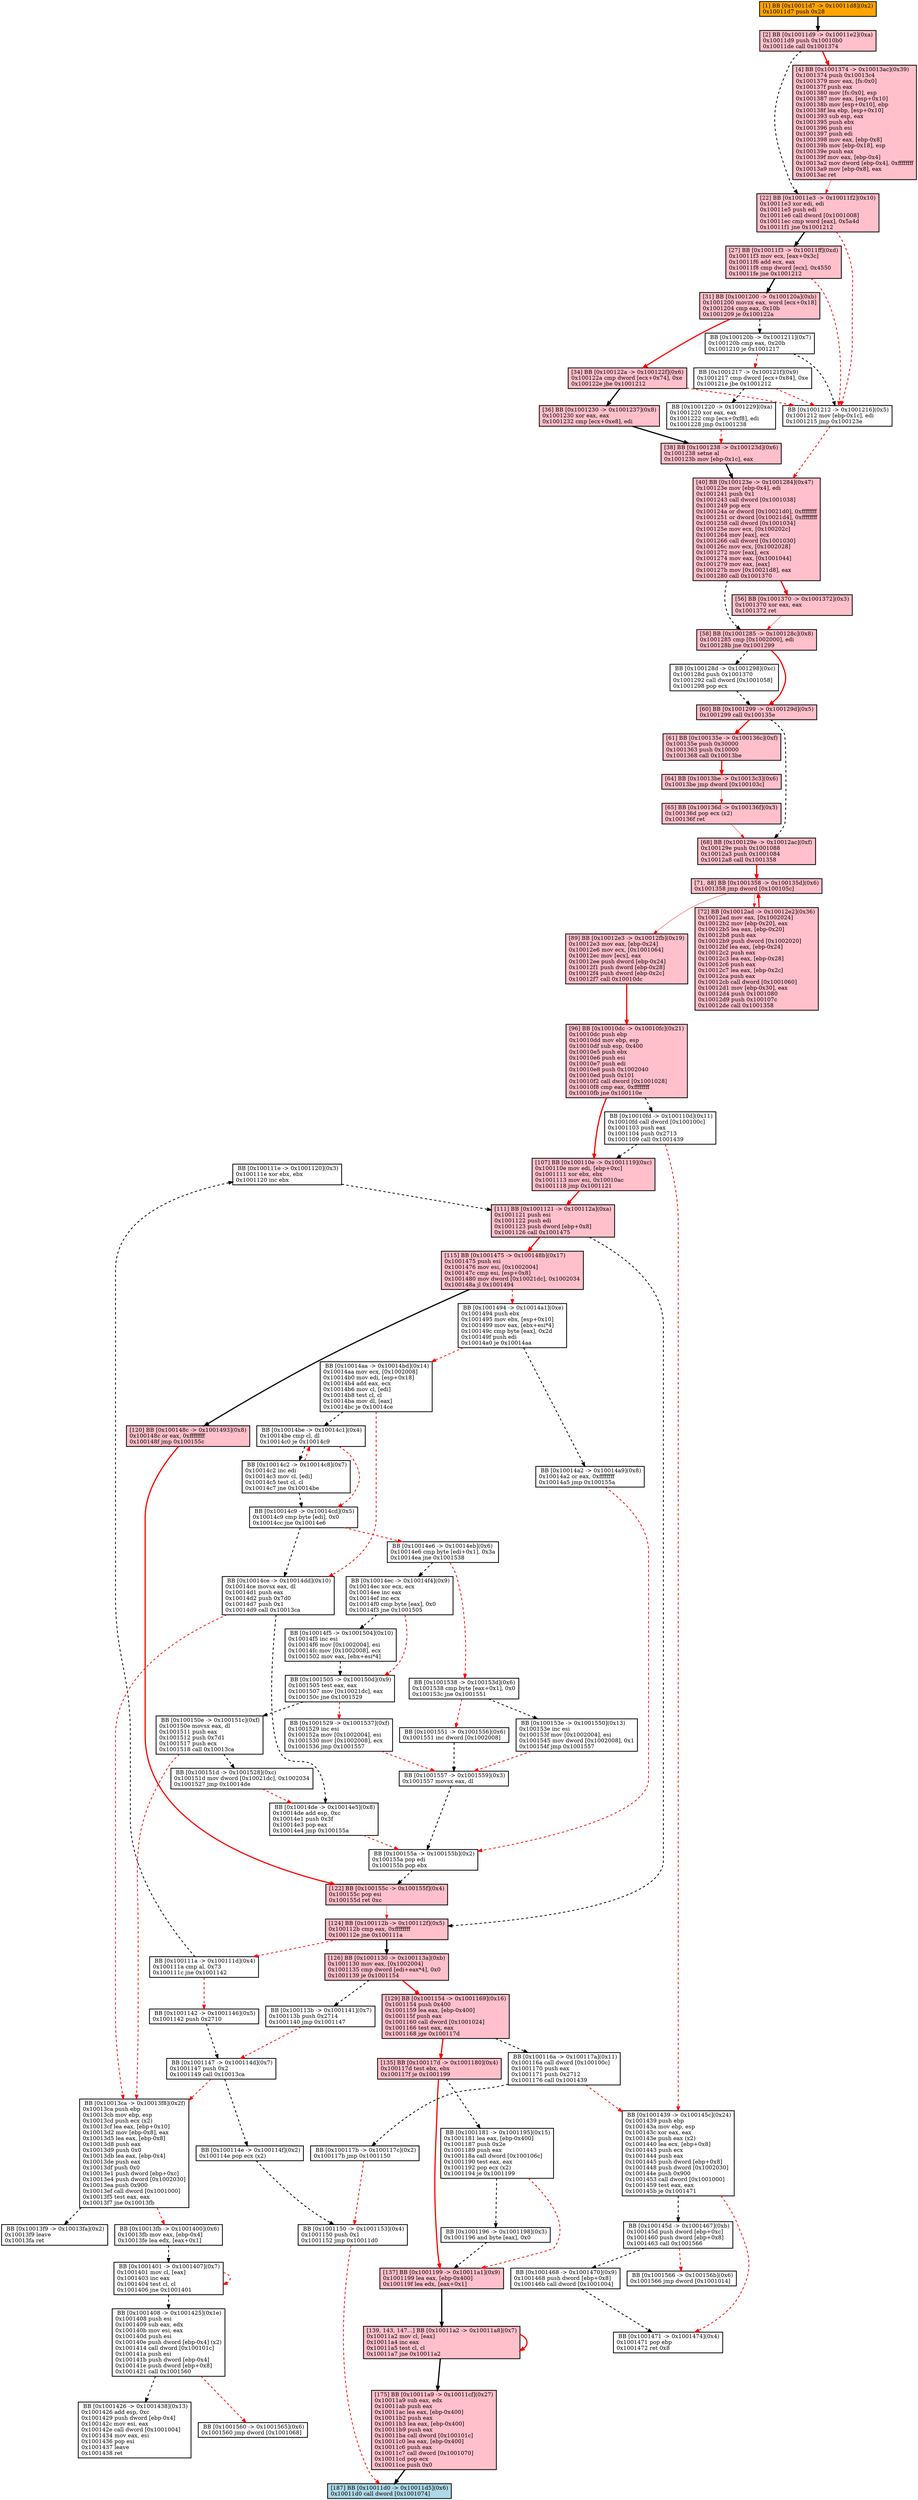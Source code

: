 digraph G {
labeljust=r
"0x100111e" [label=" BB [0x100111e -> 0x1001120](0x3)\l0x100111e xor ebx, ebx\l0x1001120 inc ebx\l", shape=box, style="bold, filled", shape=box, fillcolor="white"]
"0x100122a" [label="[34] BB [0x100122a -> 0x100122f](0x6)\l0x100122a cmp dword [ecx+0x74], 0xe\l0x100122e jbe 0x1001212\l", shape=box, style="bold, filled", shape=box, fillcolor="pink"]
"0x10010dc" [label="[96] BB [0x10010dc -> 0x10010fc](0x21)\l0x10010dc push ebp\l0x10010dd mov ebp, esp\l0x10010df sub esp, 0x400\l0x10010e5 push ebx\l0x10010e6 push esi\l0x10010e7 push edi\l0x10010e8 push 0x1002040\l0x10010ed push 0x101\l0x10010f2 call dword [0x1001028]\l0x10010f8 cmp eax, 0xffffffff\l0x10010fb jne 0x100110e\l", shape=box, style="bold, filled", shape=box, fillcolor="pink"]
"0x1001130" [label="[126] BB [0x1001130 -> 0x100113a](0xb)\l0x1001130 mov eax, [0x1002004]\l0x1001135 cmp dword [edi+eax*4], 0x0\l0x1001139 je 0x1001154\l", shape=box, style="bold, filled", shape=box, fillcolor="pink"]
"0x10012e3" [label="[89] BB [0x10012e3 -> 0x10012fb](0x19)\l0x10012e3 mov eax, [ebp-0x24]\l0x10012e6 mov ecx, [0x1001064]\l0x10012ec mov [ecx], eax\l0x10012ee push dword [ebp-0x24]\l0x10012f1 push dword [ebp-0x28]\l0x10012f4 push dword [ebp-0x2c]\l0x10012f7 call 0x10010dc\l", shape=box, style="bold, filled", shape=box, fillcolor="pink"]
"0x100117d" [label="[135] BB [0x100117d -> 0x1001180](0x4)\l0x100117d test ebx, ebx\l0x100117f je 0x1001199\l", shape=box, style="bold, filled", shape=box, fillcolor="pink"]
"0x1001230" [label="[36] BB [0x1001230 -> 0x1001237](0x8)\l0x1001230 xor eax, eax\l0x1001232 cmp [ecx+0xe8], edi\l", shape=box, style="bold, filled", shape=box, fillcolor="pink"]
"0x100136d" [label="[65] BB [0x100136d -> 0x100136f](0x3)\l0x100136d pop ecx (x2)\l0x100136f ret\l", shape=box, style="bold, filled", shape=box, fillcolor="pink"]
"0x10014f5" [label=" BB [0x10014f5 -> 0x1001504](0x10)\l0x10014f5 inc esi\l0x10014f6 mov [0x1002004], esi\l0x10014fc mov [0x1002008], ecx\l0x1001502 mov eax, [ebx+esi*4]\l", shape=box, style="bold, filled", shape=box, fillcolor="white"]
"0x1001196" [label=" BB [0x1001196 -> 0x1001198](0x3)\l0x1001196 and byte [eax], 0x0\l", shape=box, style="bold, filled", shape=box, fillcolor="white"]
"0x10010fd" [label=" BB [0x10010fd -> 0x100110d](0x11)\l0x10010fd call dword [0x100100c]\l0x1001103 push eax\l0x1001104 push 0x2713\l0x1001109 call 0x1001439\l", shape=box, style="bold, filled", shape=box, fillcolor="white"]
"0x10013fb" [label=" BB [0x10013fb -> 0x1001400](0x6)\l0x10013fb mov eax, [ebp-0x4]\l0x10013fe lea edx, [eax+0x1]\l", shape=box, style="bold, filled", shape=box, fillcolor="white"]
"0x1001471" [label=" BB [0x1001471 -> 0x1001474](0x4)\l0x1001471 pop ebp\l0x1001472 ret 0x8\l", shape=box, style="bold, filled", shape=box, fillcolor="white"]
"0x100128d" [label=" BB [0x100128d -> 0x1001298](0xc)\l0x100128d push 0x1001370\l0x1001292 call dword [0x1001058]\l0x1001298 pop ecx\l", shape=box, style="bold, filled", shape=box, fillcolor="white"]
"0x1001181" [label=" BB [0x1001181 -> 0x1001195](0x15)\l0x1001181 lea eax, [ebp-0x400]\l0x1001187 push 0x2e\l0x1001189 push eax\l0x100118a call dword [0x100106c]\l0x1001190 test eax, eax\l0x1001192 pop ecx (x2)\l0x1001194 je 0x1001199\l", shape=box, style="bold, filled", shape=box, fillcolor="white"]
"0x1001238" [label="[38] BB [0x1001238 -> 0x100123d](0x6)\l0x1001238 setne al\l0x100123b mov [ebp-0x1c], eax\l", shape=box, style="bold, filled", shape=box, fillcolor="pink"]
"0x10014c9" [label=" BB [0x10014c9 -> 0x10014cd](0x5)\l0x10014c9 cmp byte [edi], 0x0\l0x10014cc jne 0x10014e6\l", shape=box, style="bold, filled", shape=box, fillcolor="white"]
"0x10011d7" [label="[1] BB [0x10011d7 -> 0x10011d8](0x2)\l0x10011d7 push 0x28\l", shape=box, style="bold, filled", shape=box, fillcolor="orange"]
"0x10014c2" [label=" BB [0x10014c2 -> 0x10014c8](0x7)\l0x10014c2 inc edi\l0x10014c3 mov cl, [edi]\l0x10014c5 test cl, cl\l0x10014c7 jne 0x10014be\l", shape=box, style="bold, filled", shape=box, fillcolor="white"]
"0x10011a2" [label="[139, 143, 147...] BB [0x10011a2 -> 0x10011a8](0x7)\l0x10011a2 mov cl, [eax]\l0x10011a4 inc eax\l0x10011a5 test cl, cl\l0x10011a7 jne 0x10011a2\l", shape=box, style="bold, filled", shape=box, fillcolor="pink"]
"0x100145d" [label=" BB [0x100145d -> 0x1001467](0xb)\l0x100145d push dword [ebp+0xc]\l0x1001460 push dword [ebp+0x8]\l0x1001463 call 0x1001566\l", shape=box, style="bold, filled", shape=box, fillcolor="white"]
"0x10011d9" [label="[2] BB [0x10011d9 -> 0x10011e2](0xa)\l0x10011d9 push 0x10010b0\l0x10011de call 0x1001374\l", shape=box, style="bold, filled", shape=box, fillcolor="pink"]
"0x100117b" [label=" BB [0x100117b -> 0x100117c](0x2)\l0x100117b jmp 0x1001150\l", shape=box, style="bold, filled", shape=box, fillcolor="white"]
"0x100151d" [label=" BB [0x100151d -> 0x1001528](0xc)\l0x100151d mov dword [0x10021dc], 0x1002034\l0x1001527 jmp 0x10014de\l", shape=box, style="bold, filled", shape=box, fillcolor="white"]
"0x100120b" [label=" BB [0x100120b -> 0x1001211](0x7)\l0x100120b cmp eax, 0x20b\l0x1001210 je 0x1001217\l", shape=box, style="bold, filled", shape=box, fillcolor="white"]
"0x1001142" [label=" BB [0x1001142 -> 0x1001146](0x5)\l0x1001142 push 0x2710\l", shape=box, style="bold, filled", shape=box, fillcolor="white"]
"0x1001285" [label="[58] BB [0x1001285 -> 0x100128c](0x8)\l0x1001285 cmp [0x1002000], edi\l0x100128b jne 0x1001299\l", shape=box, style="bold, filled", shape=box, fillcolor="pink"]
"0x10014e6" [label=" BB [0x10014e6 -> 0x10014eb](0x6)\l0x10014e6 cmp byte [edi+0x1], 0x3a\l0x10014ea jne 0x1001538\l", shape=box, style="bold, filled", shape=box, fillcolor="white"]
"0x10011e3" [label="[22] BB [0x10011e3 -> 0x10011f2](0x10)\l0x10011e3 xor edi, edi\l0x10011e5 push edi\l0x10011e6 call dword [0x1001008]\l0x10011ec cmp word [eax], 0x5a4d\l0x10011f1 jne 0x1001212\l", shape=box, style="bold, filled", shape=box, fillcolor="pink"]
"0x100129e" [label="[68] BB [0x100129e -> 0x10012ac](0xf)\l0x100129e push 0x1001088\l0x10012a3 push 0x1001084\l0x10012a8 call 0x1001358\l", shape=box, style="bold, filled", shape=box, fillcolor="pink"]
"0x1001408" [label=" BB [0x1001408 -> 0x1001425](0x1e)\l0x1001408 push esi\l0x1001409 sub eax, edx\l0x100140b mov esi, eax\l0x100140d push esi\l0x100140e push dword [ebp-0x4] (x2)\l0x1001414 call dword [0x100101c]\l0x100141a push esi\l0x100141b push dword [ebp-0x4]\l0x100141e push dword [ebp+0x8]\l0x1001421 call 0x1001560\l", shape=box, style="bold, filled", shape=box, fillcolor="white"]
"0x100110e" [label="[107] BB [0x100110e -> 0x1001119](0xc)\l0x100110e mov edi, [ebp+0xc]\l0x1001111 xor ebx, ebx\l0x1001113 mov esi, 0x10010ac\l0x1001118 jmp 0x1001121\l", shape=box, style="bold, filled", shape=box, fillcolor="pink"]
"0x1001150" [label=" BB [0x1001150 -> 0x1001153](0x4)\l0x1001150 push 0x1\l0x1001152 jmp 0x10011d0\l", shape=box, style="bold, filled", shape=box, fillcolor="white"]
"0x10013f9" [label=" BB [0x10013f9 -> 0x10013fa](0x2)\l0x10013f9 leave\l0x10013fa ret\l", shape=box, style="bold, filled", shape=box, fillcolor="white"]
"0x10014a2" [label=" BB [0x10014a2 -> 0x10014a9](0x8)\l0x10014a2 or eax, 0xffffffff\l0x10014a5 jmp 0x100155a\l", shape=box, style="bold, filled", shape=box, fillcolor="white"]
"0x1001217" [label=" BB [0x1001217 -> 0x100121f](0x9)\l0x1001217 cmp dword [ecx+0x84], 0xe\l0x100121e jbe 0x1001212\l", shape=box, style="bold, filled", shape=box, fillcolor="white"]
"0x1001505" [label=" BB [0x1001505 -> 0x100150d](0x9)\l0x1001505 test eax, eax\l0x1001507 mov [0x10021dc], eax\l0x100150c jne 0x1001529\l", shape=box, style="bold, filled", shape=box, fillcolor="white"]
"0x10014de" [label=" BB [0x10014de -> 0x10014e5](0x8)\l0x10014de add esp, 0xc\l0x10014e1 push 0x3f\l0x10014e3 pop eax\l0x10014e4 jmp 0x100155a\l", shape=box, style="bold, filled", shape=box, fillcolor="white"]
"0x1001299" [label="[60] BB [0x1001299 -> 0x100129d](0x5)\l0x1001299 call 0x100135e\l", shape=box, style="bold, filled", shape=box, fillcolor="pink"]
"0x1001538" [label=" BB [0x1001538 -> 0x100153d](0x6)\l0x1001538 cmp byte [eax+0x1], 0x0\l0x100153c jne 0x1001551\l", shape=box, style="bold, filled", shape=box, fillcolor="white"]
"0x1001212" [label=" BB [0x1001212 -> 0x1001216](0x5)\l0x1001212 mov [ebp-0x1c], edi\l0x1001215 jmp 0x100123e\l", shape=box, style="bold, filled", shape=box, fillcolor="white"]
"0x1001566" [label=" BB [0x1001566 -> 0x100156b](0x6)\l0x1001566 jmp dword [0x1001014]\l", shape=box, style="bold, filled", shape=box, fillcolor="white"]
"0x100148c" [label="[120] BB [0x100148c -> 0x1001493](0x8)\l0x100148c or eax, 0xffffffff\l0x100148f jmp 0x100155c\l", shape=box, style="bold, filled", shape=box, fillcolor="pink"]
"0x1001401" [label=" BB [0x1001401 -> 0x1001407](0x7)\l0x1001401 mov cl, [eax]\l0x1001403 inc eax\l0x1001404 test cl, cl\l0x1001406 jne 0x1001401\l", shape=box, style="bold, filled", shape=box, fillcolor="white"]
"0x100135e" [label="[61] BB [0x100135e -> 0x100136c](0xf)\l0x100135e push 0x30000\l0x1001363 push 0x10000\l0x1001368 call 0x10013be\l", shape=box, style="bold, filled", shape=box, fillcolor="pink"]
"0x10013ca" [label=" BB [0x10013ca -> 0x10013f8](0x2f)\l0x10013ca push ebp\l0x10013cb mov ebp, esp\l0x10013cd push ecx (x2)\l0x10013cf lea eax, [ebp+0x10]\l0x10013d2 mov [ebp-0x8], eax\l0x10013d5 lea eax, [ebp-0x8]\l0x10013d8 push eax\l0x10013d9 push 0x0\l0x10013db lea eax, [ebp-0x4]\l0x10013de push eax\l0x10013df push 0x0\l0x10013e1 push dword [ebp+0xc]\l0x10013e4 push dword [0x1002030]\l0x10013ea push 0x900\l0x10013ef call dword [0x1001000]\l0x10013f5 test eax, eax\l0x10013f7 jne 0x10013fb\l", shape=box, style="bold, filled", shape=box, fillcolor="white"]
"0x1001468" [label=" BB [0x1001468 -> 0x1001470](0x9)\l0x1001468 push dword [ebp+0x8]\l0x100146b call dword [0x1001004]\l", shape=box, style="bold, filled", shape=box, fillcolor="white"]
"0x1001121" [label="[111] BB [0x1001121 -> 0x100112a](0xa)\l0x1001121 push esi\l0x1001122 push edi\l0x1001123 push dword [ebp+0x8]\l0x1001126 call 0x1001475\l", shape=box, style="bold, filled", shape=box, fillcolor="pink"]
"0x1001147" [label=" BB [0x1001147 -> 0x100114d](0x7)\l0x1001147 push 0x2\l0x1001149 call 0x10013ca\l", shape=box, style="bold, filled", shape=box, fillcolor="white"]
"0x100112b" [label="[124] BB [0x100112b -> 0x100112f](0x5)\l0x100112b cmp eax, 0xffffffff\l0x100112e jne 0x100111a\l", shape=box, style="bold, filled", shape=box, fillcolor="pink"]
"0x1001220" [label=" BB [0x1001220 -> 0x1001229](0xa)\l0x1001220 xor eax, eax\l0x1001222 cmp [ecx+0xf8], edi\l0x1001228 jmp 0x1001238\l", shape=box, style="bold, filled", shape=box, fillcolor="white"]
"0x1001551" [label=" BB [0x1001551 -> 0x1001556](0x6)\l0x1001551 inc dword [0x1002008]\l", shape=box, style="bold, filled", shape=box, fillcolor="white"]
"0x1001200" [label="[31] BB [0x1001200 -> 0x100120a](0xb)\l0x1001200 movzx eax, word [ecx+0x18]\l0x1001204 cmp eax, 0x10b\l0x1001209 je 0x100122a\l", shape=box, style="bold, filled", shape=box, fillcolor="pink"]
"0x1001529" [label=" BB [0x1001529 -> 0x1001537](0xf)\l0x1001529 inc esi\l0x100152a mov [0x1002004], esi\l0x1001530 mov [0x1002008], ecx\l0x1001536 jmp 0x1001557\l", shape=box, style="bold, filled", shape=box, fillcolor="white"]
"0x100123e" [label="[40] BB [0x100123e -> 0x1001284](0x47)\l0x100123e mov [ebp-0x4], edi\l0x1001241 push 0x1\l0x1001243 call dword [0x1001038]\l0x1001249 pop ecx\l0x100124a or dword [0x10021d0], 0xffffffff\l0x1001251 or dword [0x10021d4], 0xffffffff\l0x1001258 call dword [0x1001034]\l0x100125e mov ecx, [0x100202c]\l0x1001264 mov [eax], ecx\l0x1001266 call dword [0x1001030]\l0x100126c mov ecx, [0x1002028]\l0x1001272 mov [eax], ecx\l0x1001274 mov eax, [0x1001044]\l0x1001279 mov eax, [eax]\l0x100127b mov [0x10021d8], eax\l0x1001280 call 0x1001370\l", shape=box, style="bold, filled", shape=box, fillcolor="pink"]
"0x1001494" [label=" BB [0x1001494 -> 0x10014a1](0xe)\l0x1001494 push ebx\l0x1001495 mov ebx, [esp+0x10]\l0x1001499 mov eax, [ebx+esi*4]\l0x100149c cmp byte [eax], 0x2d\l0x100149f push edi\l0x10014a0 je 0x10014aa\l", shape=box, style="bold, filled", shape=box, fillcolor="white"]
"0x1001557" [label=" BB [0x1001557 -> 0x1001559](0x3)\l0x1001557 movsx eax, dl\l", shape=box, style="bold, filled", shape=box, fillcolor="white"]
"0x100111a" [label=" BB [0x100111a -> 0x100111d](0x4)\l0x100111a cmp al, 0x73\l0x100111c jne 0x1001142\l", shape=box, style="bold, filled", shape=box, fillcolor="white"]
"0x1001374" [label="[4] BB [0x1001374 -> 0x10013ac](0x39)\l0x1001374 push 0x10013c4\l0x1001379 mov eax, [fs:0x0]\l0x100137f push eax\l0x1001380 mov [fs:0x0], esp\l0x1001387 mov eax, [esp+0x10]\l0x100138b mov [esp+0x10], ebp\l0x100138f lea ebp, [esp+0x10]\l0x1001393 sub esp, eax\l0x1001395 push ebx\l0x1001396 push esi\l0x1001397 push edi\l0x1001398 mov eax, [ebp-0x8]\l0x100139b mov [ebp-0x18], esp\l0x100139e push eax\l0x100139f mov eax, [ebp-0x4]\l0x10013a2 mov dword [ebp-0x4], 0xffffffff\l0x10013a9 mov [ebp-0x8], eax\l0x10013ac ret\l", shape=box, style="bold, filled", shape=box, fillcolor="pink"]
"0x10014ce" [label=" BB [0x10014ce -> 0x10014dd](0x10)\l0x10014ce movsx eax, dl\l0x10014d1 push eax\l0x10014d2 push 0x7d0\l0x10014d7 push 0x1\l0x10014d9 call 0x10013ca\l", shape=box, style="bold, filled", shape=box, fillcolor="white"]
"0x1001439" [label=" BB [0x1001439 -> 0x100145c](0x24)\l0x1001439 push ebp\l0x100143a mov ebp, esp\l0x100143c xor eax, eax\l0x100143e push eax (x2)\l0x1001440 lea ecx, [ebp+0x8]\l0x1001443 push ecx\l0x1001444 push eax\l0x1001445 push dword [ebp+0x8]\l0x1001448 push dword [0x1002030]\l0x100144e push 0x900\l0x1001453 call dword [0x1001000]\l0x1001459 test eax, eax\l0x100145b je 0x1001471\l", shape=box, style="bold, filled", shape=box, fillcolor="white"]
"0x10011a9" [label="[175] BB [0x10011a9 -> 0x10011cf](0x27)\l0x10011a9 sub eax, edx\l0x10011ab push eax\l0x10011ac lea eax, [ebp-0x400]\l0x10011b2 push eax\l0x10011b3 lea eax, [ebp-0x400]\l0x10011b9 push eax\l0x10011ba call dword [0x100101c]\l0x10011c0 lea eax, [ebp-0x400]\l0x10011c6 push eax\l0x10011c7 call dword [0x1001070]\l0x10011cd pop ecx\l0x10011ce push 0x0\l", shape=box, style="bold, filled", shape=box, fillcolor="pink"]
"0x10014aa" [label=" BB [0x10014aa -> 0x10014bd](0x14)\l0x10014aa mov ecx, [0x1002008]\l0x10014b0 mov edi, [esp+0x18]\l0x10014b4 add eax, ecx\l0x10014b6 mov cl, [edi]\l0x10014b8 test cl, cl\l0x10014ba mov dl, [eax]\l0x10014bc je 0x10014ce\l", shape=box, style="bold, filled", shape=box, fillcolor="white"]
"0x100155a" [label=" BB [0x100155a -> 0x100155b](0x2)\l0x100155a pop edi\l0x100155b pop ebx\l", shape=box, style="bold, filled", shape=box, fillcolor="white"]
"0x1001475" [label="[115] BB [0x1001475 -> 0x100148b](0x17)\l0x1001475 push esi\l0x1001476 mov esi, [0x1002004]\l0x100147c cmp esi, [esp+0x8]\l0x1001480 mov dword [0x10021dc], 0x1002034\l0x100148a jl 0x1001494\l", shape=box, style="bold, filled", shape=box, fillcolor="pink"]
"0x100153e" [label=" BB [0x100153e -> 0x1001550](0x13)\l0x100153e inc esi\l0x100153f mov [0x1002004], esi\l0x1001545 mov dword [0x1002008], 0x1\l0x100154f jmp 0x1001557\l", shape=box, style="bold, filled", shape=box, fillcolor="white"]
"0x100113b" [label=" BB [0x100113b -> 0x1001141](0x7)\l0x100113b push 0x2714\l0x1001140 jmp 0x1001147\l", shape=box, style="bold, filled", shape=box, fillcolor="white"]
"0x100116a" [label=" BB [0x100116a -> 0x100117a](0x11)\l0x100116a call dword [0x100100c]\l0x1001170 push eax\l0x1001171 push 0x2712\l0x1001176 call 0x1001439\l", shape=box, style="bold, filled", shape=box, fillcolor="white"]
"0x10013be" [label="[64] BB [0x10013be -> 0x10013c3](0x6)\l0x10013be jmp dword [0x100103c]\l", shape=box, style="bold, filled", shape=box, fillcolor="pink"]
"0x1001154" [label="[129] BB [0x1001154 -> 0x1001169](0x16)\l0x1001154 push 0x400\l0x1001159 lea eax, [ebp-0x400]\l0x100115f push eax\l0x1001160 call dword [0x1001024]\l0x1001166 test eax, eax\l0x1001168 jge 0x100117d\l", shape=box, style="bold, filled", shape=box, fillcolor="pink"]
"0x1001560" [label=" BB [0x1001560 -> 0x1001565](0x6)\l0x1001560 jmp dword [0x1001068]\l", shape=box, style="bold, filled", shape=box, fillcolor="white"]
"0x100155c" [label="[122] BB [0x100155c -> 0x100155f](0x4)\l0x100155c pop esi\l0x100155d ret 0xc\l", shape=box, style="bold, filled", shape=box, fillcolor="pink"]
"0x1001426" [label=" BB [0x1001426 -> 0x1001438](0x13)\l0x1001426 add esp, 0xc\l0x1001429 push dword [ebp-0x4]\l0x100142c mov esi, eax\l0x100142e call dword [0x1001004]\l0x1001434 mov eax, esi\l0x1001436 pop esi\l0x1001437 leave\l0x1001438 ret\l", shape=box, style="bold, filled", shape=box, fillcolor="white"]
"0x100114e" [label=" BB [0x100114e -> 0x100114f](0x2)\l0x100114e pop ecx (x2)\l", shape=box, style="bold, filled", shape=box, fillcolor="white"]
"0x100150e" [label=" BB [0x100150e -> 0x100151c](0xf)\l0x100150e movsx eax, dl\l0x1001511 push eax\l0x1001512 push 0x7d1\l0x1001517 push ecx\l0x1001518 call 0x10013ca\l", shape=box, style="bold, filled", shape=box, fillcolor="white"]
"0x1001199" [label="[137] BB [0x1001199 -> 0x10011a1](0x9)\l0x1001199 lea eax, [ebp-0x400]\l0x100119f lea edx, [eax+0x1]\l", shape=box, style="bold, filled", shape=box, fillcolor="pink"]
"0x1001358" [label="[71, 88] BB [0x1001358 -> 0x100135d](0x6)\l0x1001358 jmp dword [0x100105c]\l", shape=box, style="bold, filled", shape=box, fillcolor="pink"]
"0x10014be" [label=" BB [0x10014be -> 0x10014c1](0x4)\l0x10014be cmp cl, dl\l0x10014c0 je 0x10014c9\l", shape=box, style="bold, filled", shape=box, fillcolor="white"]
"0x10014ec" [label=" BB [0x10014ec -> 0x10014f4](0x9)\l0x10014ec xor ecx, ecx\l0x10014ee inc eax\l0x10014ef inc ecx\l0x10014f0 cmp byte [eax], 0x0\l0x10014f3 jne 0x1001505\l", shape=box, style="bold, filled", shape=box, fillcolor="white"]
"0x10011f3" [label="[27] BB [0x10011f3 -> 0x10011ff](0xd)\l0x10011f3 mov ecx, [eax+0x3c]\l0x10011f6 add ecx, eax\l0x10011f8 cmp dword [ecx], 0x4550\l0x10011fe jne 0x1001212\l", shape=box, style="bold, filled", shape=box, fillcolor="pink"]
"0x10011d0" [label="[187] BB [0x10011d0 -> 0x10011d5](0x6)\l0x10011d0 call dword [0x1001074]\l", shape=box, style="bold, filled", shape=box, fillcolor="lightblue"]
"0x1001370" [label="[56] BB [0x1001370 -> 0x1001372](0x3)\l0x1001370 xor eax, eax\l0x1001372 ret\l", shape=box, style="bold, filled", shape=box, fillcolor="pink"]
"0x10012ad" [label="[72] BB [0x10012ad -> 0x10012e2](0x36)\l0x10012ad mov eax, [0x1002024]\l0x10012b2 mov [ebp-0x20], eax\l0x10012b5 lea eax, [ebp-0x20]\l0x10012b8 push eax\l0x10012b9 push dword [0x1002020]\l0x10012bf lea eax, [ebp-0x24]\l0x10012c2 push eax\l0x10012c3 lea eax, [ebp-0x28]\l0x10012c6 push eax\l0x10012c7 lea eax, [ebp-0x2c]\l0x10012ca push eax\l0x10012cb call dword [0x1001060]\l0x10012d1 mov [ebp-0x30], eax\l0x10012d4 push 0x1001080\l0x10012d9 push 0x100107c\l0x10012de call 0x1001358\l", shape=box, style="bold, filled", shape=box, fillcolor="pink"]
"0x100111e" -> "0x1001121" [style=dashed, dir=forward, arrowhead=normal, arrowtail=none, penwidth=2, arrowsize=1.0, color=black]
"0x100122a" -> "0x1001212" [style=dashed, dir=forward, arrowhead=normal, arrowtail=none, penwidth=2, arrowsize=1.0, color=red]
"0x100122a" -> "0x1001230" [style=bold, dir=forward, arrowhead=normal, arrowtail=none, penwidth=3, arrowsize=1.0, color=black]
"0x10010dc" -> "0x10010fd" [style=dashed, dir=forward, arrowhead=normal, arrowtail=none, penwidth=2, arrowsize=1.0, color=black]
"0x10010dc" -> "0x100110e" [style=bold, dir=forward, arrowhead=normal, arrowtail=none, penwidth=3, arrowsize=1.0, color=red]
"0x1001130" -> "0x1001154" [style=bold, dir=forward, arrowhead=normal, arrowtail=none, penwidth=3, arrowsize=1.0, color=red]
"0x1001130" -> "0x100113b" [style=dashed, dir=forward, arrowhead=normal, arrowtail=none, penwidth=2, arrowsize=1.0, color=black]
"0x10012e3" -> "0x10010dc" [style=bold, dir=forward, arrowhead=normal, arrowtail=none, penwidth=3, arrowsize=1.0, color=red]
"0x100117d" -> "0x1001199" [style=bold, dir=forward, arrowhead=normal, arrowtail=none, penwidth=3, arrowsize=1.0, color=red]
"0x100117d" -> "0x1001181" [style=dashed, dir=forward, arrowhead=normal, arrowtail=none, penwidth=2, arrowsize=1.0, color=black]
"0x1001230" -> "0x1001238" [style=bold, dir=forward, arrowhead=normal, arrowtail=none, penwidth=3, arrowsize=1.0, color=black]
"0x100136d" -> "0x100129e" [style=solid, dir=forward, arrowhead=normal, arrowtail=none, penwidth=0.8, arrowsize=1.0, color=red]
"0x10014f5" -> "0x1001505" [style=dashed, dir=forward, arrowhead=normal, arrowtail=none, penwidth=2, arrowsize=1.0, color=black]
"0x1001196" -> "0x1001199" [style=dashed, dir=forward, arrowhead=normal, arrowtail=none, penwidth=2, arrowsize=1.0, color=black]
"0x10010fd" -> "0x100110e" [style=dashed, dir=forward, arrowhead=normal, arrowtail=none, penwidth=2, arrowsize=1.0, color=black]
"0x10010fd" -> "0x1001439" [style=dashed, dir=forward, arrowhead=normal, arrowtail=none, penwidth=2, arrowsize=1.0, color=red]
"0x10013fb" -> "0x1001401" [style=dashed, dir=forward, arrowhead=normal, arrowtail=none, penwidth=2, arrowsize=1.0, color=black]
"0x100128d" -> "0x1001299" [style=dashed, dir=forward, arrowhead=normal, arrowtail=none, penwidth=2, arrowsize=1.0, color=black]
"0x1001181" -> "0x1001199" [style=dashed, dir=forward, arrowhead=normal, arrowtail=none, penwidth=2, arrowsize=1.0, color=red]
"0x1001181" -> "0x1001196" [style=dashed, dir=forward, arrowhead=normal, arrowtail=none, penwidth=2, arrowsize=1.0, color=black]
"0x1001238" -> "0x100123e" [style=bold, dir=forward, arrowhead=normal, arrowtail=none, penwidth=3, arrowsize=1.0, color=black]
"0x10014c9" -> "0x10014e6" [style=dashed, dir=forward, arrowhead=normal, arrowtail=none, penwidth=2, arrowsize=1.0, color=red]
"0x10014c9" -> "0x10014ce" [style=dashed, dir=forward, arrowhead=normal, arrowtail=none, penwidth=2, arrowsize=1.0, color=black]
"0x10011d7" -> "0x10011d9" [style=bold, dir=forward, arrowhead=normal, arrowtail=none, penwidth=3, arrowsize=1.0, color=black]
"0x10014c2" -> "0x10014c9" [style=dashed, dir=forward, arrowhead=normal, arrowtail=none, penwidth=2, arrowsize=1.0, color=black]
"0x10014c2" -> "0x10014be" [style=dashed, dir=forward, arrowhead=normal, arrowtail=none, penwidth=2, arrowsize=1.0, color=red]
"0x10011a2" -> "0x10011a2" [style=bold, dir=forward, arrowhead=normal, arrowtail=none, penwidth=3, arrowsize=1.0, color=red]
"0x10011a2" -> "0x10011a9" [style=bold, dir=forward, arrowhead=normal, arrowtail=none, penwidth=3, arrowsize=1.0, color=black]
"0x100145d" -> "0x1001468" [style=dashed, dir=forward, arrowhead=normal, arrowtail=none, penwidth=2, arrowsize=1.0, color=black]
"0x100145d" -> "0x1001566" [style=dashed, dir=forward, arrowhead=normal, arrowtail=none, penwidth=2, arrowsize=1.0, color=red]
"0x10011d9" -> "0x10011e3" [style=dashed, dir=forward, arrowhead=normal, arrowtail=none, penwidth=2, arrowsize=1.0, color=black]
"0x10011d9" -> "0x1001374" [style=bold, dir=forward, arrowhead=normal, arrowtail=none, penwidth=3, arrowsize=1.0, color=red]
"0x100117b" -> "0x1001150" [style=dashed, dir=forward, arrowhead=normal, arrowtail=none, penwidth=2, arrowsize=1.0, color=red]
"0x100151d" -> "0x10014de" [style=dashed, dir=forward, arrowhead=normal, arrowtail=none, penwidth=2, arrowsize=1.0, color=red]
"0x100120b" -> "0x1001212" [style=dashed, dir=forward, arrowhead=normal, arrowtail=none, penwidth=2, arrowsize=1.0, color=black]
"0x100120b" -> "0x1001217" [style=dashed, dir=forward, arrowhead=normal, arrowtail=none, penwidth=2, arrowsize=1.0, color=red]
"0x1001142" -> "0x1001147" [style=dashed, dir=forward, arrowhead=normal, arrowtail=none, penwidth=2, arrowsize=1.0, color=black]
"0x1001285" -> "0x1001299" [style=bold, dir=forward, arrowhead=normal, arrowtail=none, penwidth=3, arrowsize=1.0, color=red]
"0x1001285" -> "0x100128d" [style=dashed, dir=forward, arrowhead=normal, arrowtail=none, penwidth=2, arrowsize=1.0, color=black]
"0x10014e6" -> "0x1001538" [style=dashed, dir=forward, arrowhead=normal, arrowtail=none, penwidth=2, arrowsize=1.0, color=red]
"0x10014e6" -> "0x10014ec" [style=dashed, dir=forward, arrowhead=normal, arrowtail=none, penwidth=2, arrowsize=1.0, color=black]
"0x10011e3" -> "0x1001212" [style=dashed, dir=forward, arrowhead=normal, arrowtail=none, penwidth=2, arrowsize=1.0, color=red]
"0x10011e3" -> "0x10011f3" [style=bold, dir=forward, arrowhead=normal, arrowtail=none, penwidth=3, arrowsize=1.0, color=black]
"0x100129e" -> "0x1001358" [style=bold, dir=forward, arrowhead=normal, arrowtail=none, penwidth=3, arrowsize=1.0, color=red]
"0x1001408" -> "0x1001560" [style=dashed, dir=forward, arrowhead=normal, arrowtail=none, penwidth=2, arrowsize=1.0, color=red]
"0x1001408" -> "0x1001426" [style=dashed, dir=forward, arrowhead=normal, arrowtail=none, penwidth=2, arrowsize=1.0, color=black]
"0x100110e" -> "0x1001121" [style=bold, dir=forward, arrowhead=normal, arrowtail=none, penwidth=3, arrowsize=1.0, color=red]
"0x1001150" -> "0x10011d0" [style=dashed, dir=forward, arrowhead=normal, arrowtail=none, penwidth=2, arrowsize=1.0, color=red]
"0x10014a2" -> "0x100155a" [style=dashed, dir=forward, arrowhead=normal, arrowtail=none, penwidth=2, arrowsize=1.0, color=red]
"0x1001217" -> "0x1001212" [style=dashed, dir=forward, arrowhead=normal, arrowtail=none, penwidth=2, arrowsize=1.0, color=red]
"0x1001217" -> "0x1001220" [style=dashed, dir=forward, arrowhead=normal, arrowtail=none, penwidth=2, arrowsize=1.0, color=black]
"0x1001505" -> "0x1001529" [style=dashed, dir=forward, arrowhead=normal, arrowtail=none, penwidth=2, arrowsize=1.0, color=red]
"0x1001505" -> "0x100150e" [style=dashed, dir=forward, arrowhead=normal, arrowtail=none, penwidth=2, arrowsize=1.0, color=black]
"0x10014de" -> "0x100155a" [style=dashed, dir=forward, arrowhead=normal, arrowtail=none, penwidth=2, arrowsize=1.0, color=red]
"0x1001299" -> "0x100135e" [style=bold, dir=forward, arrowhead=normal, arrowtail=none, penwidth=3, arrowsize=1.0, color=red]
"0x1001299" -> "0x100129e" [style=dashed, dir=forward, arrowhead=normal, arrowtail=none, penwidth=2, arrowsize=1.0, color=black]
"0x1001538" -> "0x1001551" [style=dashed, dir=forward, arrowhead=normal, arrowtail=none, penwidth=2, arrowsize=1.0, color=red]
"0x1001538" -> "0x100153e" [style=dashed, dir=forward, arrowhead=normal, arrowtail=none, penwidth=2, arrowsize=1.0, color=black]
"0x1001212" -> "0x100123e" [style=dashed, dir=forward, arrowhead=normal, arrowtail=none, penwidth=2, arrowsize=1.0, color=red]
"0x100148c" -> "0x100155c" [style=bold, dir=forward, arrowhead=normal, arrowtail=none, penwidth=3, arrowsize=1.0, color=red]
"0x1001401" -> "0x1001401" [style=dashed, dir=forward, arrowhead=normal, arrowtail=none, penwidth=2, arrowsize=1.0, color=red]
"0x1001401" -> "0x1001408" [style=dashed, dir=forward, arrowhead=normal, arrowtail=none, penwidth=2, arrowsize=1.0, color=black]
"0x100135e" -> "0x10013be" [style=bold, dir=forward, arrowhead=normal, arrowtail=none, penwidth=3, arrowsize=1.0, color=red]
"0x10013ca" -> "0x10013fb" [style=dashed, dir=forward, arrowhead=normal, arrowtail=none, penwidth=2, arrowsize=1.0, color=red]
"0x10013ca" -> "0x10013f9" [style=dashed, dir=forward, arrowhead=normal, arrowtail=none, penwidth=2, arrowsize=1.0, color=black]
"0x1001468" -> "0x1001471" [style=dashed, dir=forward, arrowhead=normal, arrowtail=none, penwidth=2, arrowsize=1.0, color=black]
"0x1001121" -> "0x1001475" [style=bold, dir=forward, arrowhead=normal, arrowtail=none, penwidth=3, arrowsize=1.0, color=red]
"0x1001121" -> "0x100112b" [style=dashed, dir=forward, arrowhead=normal, arrowtail=none, penwidth=2, arrowsize=1.0, color=black]
"0x1001147" -> "0x100114e" [style=dashed, dir=forward, arrowhead=normal, arrowtail=none, penwidth=2, arrowsize=1.0, color=black]
"0x1001147" -> "0x10013ca" [style=dashed, dir=forward, arrowhead=normal, arrowtail=none, penwidth=2, arrowsize=1.0, color=red]
"0x100112b" -> "0x100111a" [style=dashed, dir=forward, arrowhead=normal, arrowtail=none, penwidth=2, arrowsize=1.0, color=red]
"0x100112b" -> "0x1001130" [style=bold, dir=forward, arrowhead=normal, arrowtail=none, penwidth=3, arrowsize=1.0, color=black]
"0x1001220" -> "0x1001238" [style=dashed, dir=forward, arrowhead=normal, arrowtail=none, penwidth=2, arrowsize=1.0, color=red]
"0x1001551" -> "0x1001557" [style=dashed, dir=forward, arrowhead=normal, arrowtail=none, penwidth=2, arrowsize=1.0, color=black]
"0x1001200" -> "0x100120b" [style=dashed, dir=forward, arrowhead=normal, arrowtail=none, penwidth=2, arrowsize=1.0, color=black]
"0x1001200" -> "0x100122a" [style=bold, dir=forward, arrowhead=normal, arrowtail=none, penwidth=3, arrowsize=1.0, color=red]
"0x1001529" -> "0x1001557" [style=dashed, dir=forward, arrowhead=normal, arrowtail=none, penwidth=2, arrowsize=1.0, color=red]
"0x100123e" -> "0x1001370" [style=bold, dir=forward, arrowhead=normal, arrowtail=none, penwidth=3, arrowsize=1.0, color=red]
"0x100123e" -> "0x1001285" [style=dashed, dir=forward, arrowhead=normal, arrowtail=none, penwidth=2, arrowsize=1.0, color=black]
"0x1001494" -> "0x10014aa" [style=dashed, dir=forward, arrowhead=normal, arrowtail=none, penwidth=2, arrowsize=1.0, color=red]
"0x1001494" -> "0x10014a2" [style=dashed, dir=forward, arrowhead=normal, arrowtail=none, penwidth=2, arrowsize=1.0, color=black]
"0x1001557" -> "0x100155a" [style=dashed, dir=forward, arrowhead=normal, arrowtail=none, penwidth=2, arrowsize=1.0, color=black]
"0x100111a" -> "0x100111e" [style=dashed, dir=forward, arrowhead=normal, arrowtail=none, penwidth=2, arrowsize=1.0, color=black]
"0x100111a" -> "0x1001142" [style=dashed, dir=forward, arrowhead=normal, arrowtail=none, penwidth=2, arrowsize=1.0, color=red]
"0x1001374" -> "0x10011e3" [style=solid, dir=forward, arrowhead=normal, arrowtail=none, penwidth=0.8, arrowsize=1.0, color=red]
"0x10014ce" -> "0x10014de" [style=dashed, dir=forward, arrowhead=normal, arrowtail=none, penwidth=2, arrowsize=1.0, color=black]
"0x10014ce" -> "0x10013ca" [style=dashed, dir=forward, arrowhead=normal, arrowtail=none, penwidth=2, arrowsize=1.0, color=red]
"0x1001439" -> "0x100145d" [style=dashed, dir=forward, arrowhead=normal, arrowtail=none, penwidth=2, arrowsize=1.0, color=black]
"0x1001439" -> "0x1001471" [style=dashed, dir=forward, arrowhead=normal, arrowtail=none, penwidth=2, arrowsize=1.0, color=red]
"0x10011a9" -> "0x10011d0" [style=bold, dir=forward, arrowhead=normal, arrowtail=none, penwidth=3, arrowsize=1.0, color=black]
"0x10014aa" -> "0x10014be" [style=dashed, dir=forward, arrowhead=normal, arrowtail=none, penwidth=2, arrowsize=1.0, color=black]
"0x10014aa" -> "0x10014ce" [style=dashed, dir=forward, arrowhead=normal, arrowtail=none, penwidth=2, arrowsize=1.0, color=red]
"0x100155a" -> "0x100155c" [style=dashed, dir=forward, arrowhead=normal, arrowtail=none, penwidth=2, arrowsize=1.0, color=black]
"0x1001475" -> "0x1001494" [style=dashed, dir=forward, arrowhead=normal, arrowtail=none, penwidth=2, arrowsize=1.0, color=red]
"0x1001475" -> "0x100148c" [style=bold, dir=forward, arrowhead=normal, arrowtail=none, penwidth=3, arrowsize=1.0, color=black]
"0x100153e" -> "0x1001557" [style=dashed, dir=forward, arrowhead=normal, arrowtail=none, penwidth=2, arrowsize=1.0, color=red]
"0x100113b" -> "0x1001147" [style=dashed, dir=forward, arrowhead=normal, arrowtail=none, penwidth=2, arrowsize=1.0, color=red]
"0x100116a" -> "0x1001439" [style=dashed, dir=forward, arrowhead=normal, arrowtail=none, penwidth=2, arrowsize=1.0, color=red]
"0x100116a" -> "0x100117b" [style=dashed, dir=forward, arrowhead=normal, arrowtail=none, penwidth=2, arrowsize=1.0, color=black]
"0x10013be" -> "0x100136d" [style=solid, dir=forward, arrowhead=normal, arrowtail=none, penwidth=0.8, arrowsize=1.0, color=red]
"0x1001154" -> "0x100116a" [style=dashed, dir=forward, arrowhead=normal, arrowtail=none, penwidth=2, arrowsize=1.0, color=black]
"0x1001154" -> "0x100117d" [style=bold, dir=forward, arrowhead=normal, arrowtail=none, penwidth=3, arrowsize=1.0, color=red]
"0x100155c" -> "0x100112b" [style=solid, dir=forward, arrowhead=normal, arrowtail=none, penwidth=0.8, arrowsize=1.0, color=red]
"0x100114e" -> "0x1001150" [style=dashed, dir=forward, arrowhead=normal, arrowtail=none, penwidth=2, arrowsize=1.0, color=black]
"0x100150e" -> "0x100151d" [style=dashed, dir=forward, arrowhead=normal, arrowtail=none, penwidth=2, arrowsize=1.0, color=black]
"0x100150e" -> "0x10013ca" [style=dashed, dir=forward, arrowhead=normal, arrowtail=none, penwidth=2, arrowsize=1.0, color=red]
"0x1001199" -> "0x10011a2" [style=bold, dir=forward, arrowhead=normal, arrowtail=none, penwidth=3, arrowsize=1.0, color=black]
"0x1001358" -> "0x10012e3" [style=solid, dir=forward, arrowhead=normal, arrowtail=none, penwidth=0.8, arrowsize=1.0, color=red]
"0x1001358" -> "0x10012ad" [style=solid, dir=forward, arrowhead=normal, arrowtail=none, penwidth=0.8, arrowsize=1.0, color=red]
"0x10014be" -> "0x10014c2" [style=dashed, dir=forward, arrowhead=normal, arrowtail=none, penwidth=2, arrowsize=1.0, color=black]
"0x10014be" -> "0x10014c9" [style=dashed, dir=forward, arrowhead=normal, arrowtail=none, penwidth=2, arrowsize=1.0, color=red]
"0x10014ec" -> "0x10014f5" [style=dashed, dir=forward, arrowhead=normal, arrowtail=none, penwidth=2, arrowsize=1.0, color=black]
"0x10014ec" -> "0x1001505" [style=dashed, dir=forward, arrowhead=normal, arrowtail=none, penwidth=2, arrowsize=1.0, color=red]
"0x10011f3" -> "0x1001212" [style=dashed, dir=forward, arrowhead=normal, arrowtail=none, penwidth=2, arrowsize=1.0, color=red]
"0x10011f3" -> "0x1001200" [style=bold, dir=forward, arrowhead=normal, arrowtail=none, penwidth=3, arrowsize=1.0, color=black]
"0x1001370" -> "0x1001285" [style=solid, dir=forward, arrowhead=normal, arrowtail=none, penwidth=0.8, arrowsize=1.0, color=red]
"0x10012ad" -> "0x1001358" [style=bold, dir=forward, arrowhead=normal, arrowtail=none, penwidth=3, arrowsize=1.0, color=red]
}